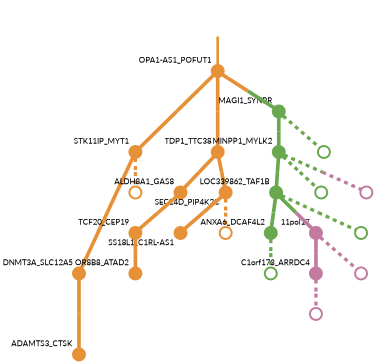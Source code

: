 strict digraph  {
graph[splines=false]; nodesep=0.7; rankdir=TB; ranksep=0.6; forcelabels=true; dpi=600; size=2.5;
0 [color="#e69138ff", fillcolor="#e69138ff", fixedsize=true, fontname=Lato, fontsize="12pt", height="0.25", label="", penwidth=3, shape=circle, style=filled, xlabel="OPA1-AS1_POFUT1"];
2 [color="#e69138ff", fillcolor="#e69138ff", fixedsize=true, fontname=Lato, fontsize="12pt", height="0.25", label="", penwidth=3, shape=circle, style=filled, xlabel=STK11IP_MYT1];
3 [color="#e69138ff", fillcolor="#e69138ff", fixedsize=true, fontname=Lato, fontsize="12pt", height="0.25", label="", penwidth=3, shape=circle, style=filled, xlabel=TDP1_TTC38];
7 [color="#6aa84fff", fillcolor="#6aa84fff", fixedsize=true, fontname=Lato, fontsize="12pt", height="0.25", label="", penwidth=3, shape=circle, style=filled, xlabel=MAGI1_SYNPR];
1 [color="#e69138ff", fillcolor="#e69138ff", fixedsize=true, fontname=Lato, fontsize="12pt", height="0.25", label="", penwidth=3, shape=circle, style=filled, xlabel=DNMT3A_SLC12A5];
4 [color="#e69138ff", fillcolor="#e69138ff", fixedsize=true, fontname=Lato, fontsize="12pt", height="0.25", label="", penwidth=3, shape=circle, style=filled, xlabel=ADAMTS3_CTSK];
23 [color="#e69138ff", fillcolor="#e69138ff", fixedsize=true, fontname=Lato, fontsize="12pt", height="0.25", label="", penwidth=3, shape=circle, style=solid, xlabel=""];
13 [color="#e69138ff", fillcolor="#e69138ff", fixedsize=true, fontname=Lato, fontsize="12pt", height="0.25", label="", penwidth=3, shape=circle, style=filled, xlabel=ALDH8A1_GAS8];
14 [color="#e69138ff", fillcolor="#e69138ff", fixedsize=true, fontname=Lato, fontsize="12pt", height="0.25", label="", penwidth=3, shape=circle, style=filled, xlabel=SEC24D_PIP4K2C];
5 [color="#6aa84fff", fillcolor="#6aa84fff", fixedsize=true, fontname=Lato, fontsize="12pt", height="0.25", label="", penwidth=3, shape=circle, style=filled, xlabel=ANXA6_DCAF4L2];
16 [color="#6aa84fff", fillcolor="#6aa84fff", fixedsize=true, fontname=Lato, fontsize="12pt", height="0.25", label="", penwidth=3, shape=circle, style=solid, xlabel=""];
10 [color="#6aa84fff", fillcolor="#6aa84fff", fixedsize=true, fontname=Lato, fontsize="12pt", height="0.25", label="", penwidth=3, shape=circle, style=filled, xlabel=MINPP1_MYLK2];
17 [color="#6aa84fff", fillcolor="#6aa84fff", fixedsize=true, fontname=Lato, fontsize="12pt", height="0.25", label="", penwidth=3, shape=circle, style=solid, xlabel=""];
9 [color="#c27ba0ff", fillcolor="#c27ba0ff", fixedsize=true, fontname=Lato, fontsize="12pt", height="0.25", label="", penwidth=3, shape=circle, style=filled, xlabel=C1orf173_ARRDC4];
20 [color="#c27ba0ff", fillcolor="#c27ba0ff", fixedsize=true, fontname=Lato, fontsize="12pt", height="0.25", label="", penwidth=3, shape=circle, style=solid, xlabel=""];
11 [color="#6aa84fff", fillcolor="#6aa84fff", fixedsize=true, fontname=Lato, fontsize="12pt", height="0.25", label="", penwidth=3, shape=circle, style=filled, xlabel=LOC339862_TAF1B];
18 [color="#6aa84fff", fillcolor="#6aa84fff", fixedsize=true, fontname=Lato, fontsize="12pt", height="0.25", label="", penwidth=3, shape=circle, style=solid, xlabel=""];
21 [color="#c27ba0ff", fillcolor="#c27ba0ff", fixedsize=true, fontname=Lato, fontsize="12pt", height="0.25", label="", penwidth=3, shape=circle, style=solid, xlabel=""];
15 [color="#c27ba0ff", fillcolor="#c27ba0ff", fixedsize=true, fontname=Lato, fontsize="12pt", height="0.25", label="", penwidth=3, shape=circle, style=filled, xlabel="11pol17"];
19 [color="#6aa84fff", fillcolor="#6aa84fff", fixedsize=true, fontname=Lato, fontsize="12pt", height="0.25", label="", penwidth=3, shape=circle, style=solid, xlabel=""];
12 [color="#e69138ff", fillcolor="#e69138ff", fixedsize=true, fontname=Lato, fontsize="12pt", height="0.25", label="", penwidth=3, shape=circle, style=filled, xlabel=TCF20_CEP19];
6 [color="#e69138ff", fillcolor="#e69138ff", fixedsize=true, fontname=Lato, fontsize="12pt", height="0.25", label="", penwidth=3, shape=circle, style=filled, xlabel=OR8B8_ATAD2];
8 [color="#e69138ff", fillcolor="#e69138ff", fixedsize=true, fontname=Lato, fontsize="12pt", height="0.25", label="", penwidth=3, shape=circle, style=filled, xlabel="SS18L1_C1RL-AS1"];
24 [color="#e69138ff", fillcolor="#e69138ff", fixedsize=true, fontname=Lato, fontsize="12pt", height="0.25", label="", penwidth=3, shape=circle, style=solid, xlabel=""];
22 [color="#c27ba0ff", fillcolor="#c27ba0ff", fixedsize=true, fontname=Lato, fontsize="12pt", height="0.25", label="", penwidth=3, shape=circle, style=solid, xlabel=""];
normal [label="", penwidth=3, style=invis, xlabel="OPA1-AS1_POFUT1"];
0 -> 2  [arrowsize=0, color="#e69138ff;0.5:#e69138ff", minlen="2.777777671813965", penwidth="5.5", style=solid];
0 -> 3  [arrowsize=0, color="#e69138ff;0.5:#e69138ff", minlen="2.511111259460449", penwidth="5.5", style=solid];
0 -> 7  [arrowsize=0, color="#e69138ff;0.5:#6aa84fff", minlen="1.711111068725586", penwidth="5.5", style=solid];
2 -> 1  [arrowsize=0, color="#e69138ff;0.5:#e69138ff", minlen="3.0", penwidth="5.5", style=solid];
2 -> 23  [arrowsize=0, color="#e69138ff;0.5:#e69138ff", minlen="1.1111111640930176", penwidth=5, style=dashed];
3 -> 13  [arrowsize=0, color="#e69138ff;0.5:#e69138ff", minlen="1.2222222089767456", penwidth="5.5", style=solid];
3 -> 14  [arrowsize=0, color="#e69138ff;0.5:#e69138ff", minlen="1.2222222089767456", penwidth="5.5", style=solid];
7 -> 10  [arrowsize=0, color="#6aa84fff;0.5:#6aa84fff", minlen="1.5333333015441895", penwidth="5.5", style=solid];
7 -> 17  [arrowsize=0, color="#6aa84fff;0.5:#6aa84fff", minlen="1.1111111640930176", penwidth=5, style=dashed];
1 -> 4  [arrowsize=0, color="#e69138ff;0.5:#e69138ff", minlen="2.377777576446533", penwidth="5.5", style=solid];
13 -> 12  [arrowsize=0, color="#e69138ff;0.5:#e69138ff", minlen="1.399999976158142", penwidth="5.5", style=solid];
14 -> 8  [arrowsize=0, color="#e69138ff;0.5:#e69138ff", minlen="1.711111068725586", penwidth="5.5", style=solid];
14 -> 24  [arrowsize=0, color="#e69138ff;0.5:#e69138ff", minlen="1.1111111640930176", penwidth=5, style=dashed];
5 -> 16  [arrowsize=0, color="#6aa84fff;0.5:#6aa84fff", minlen="1.1111111640930176", penwidth=5, style=dashed];
10 -> 11  [arrowsize=0, color="#6aa84fff;0.5:#6aa84fff", minlen="1.4444444179534912", penwidth="5.5", style=solid];
10 -> 18  [arrowsize=0, color="#6aa84fff;0.5:#6aa84fff", minlen="1.1111111640930176", penwidth=5, style=dashed];
10 -> 21  [arrowsize=0, color="#6aa84fff;0.5:#c27ba0ff", minlen="1.1111111640930176", penwidth=5, style=dashed];
9 -> 20  [arrowsize=0, color="#c27ba0ff;0.5:#c27ba0ff", minlen="1.1111111640930176", penwidth=5, style=dashed];
11 -> 5  [arrowsize=0, color="#6aa84fff;0.5:#6aa84fff", minlen="1.9333332777023315", penwidth="5.5", style=solid];
11 -> 15  [arrowsize=0, color="#6aa84fff;0.5:#c27ba0ff", minlen="1.1111111640930176", penwidth="5.5", style=solid];
11 -> 19  [arrowsize=0, color="#6aa84fff;0.5:#6aa84fff", minlen="1.1111111640930176", penwidth=5, style=dashed];
15 -> 9  [arrowsize=0, color="#c27ba0ff;0.5:#c27ba0ff", minlen="1.6222221851348877", penwidth="5.5", style=solid];
15 -> 22  [arrowsize=0, color="#c27ba0ff;0.5:#c27ba0ff", minlen="1.1111111640930176", penwidth=5, style=dashed];
12 -> 6  [arrowsize=0, color="#e69138ff;0.5:#e69138ff", minlen="1.711111068725586", penwidth="5.5", style=solid];
normal -> 0  [arrowsize=0, color="#e69138ff", label="", penwidth=4, style=solid];
}
